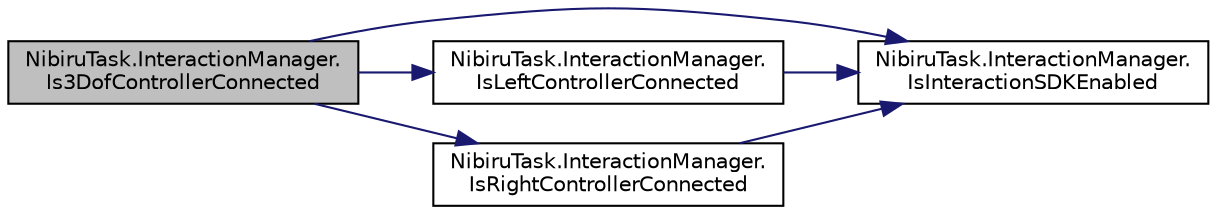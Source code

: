 digraph "NibiruTask.InteractionManager.Is3DofControllerConnected"
{
 // LATEX_PDF_SIZE
  edge [fontname="Helvetica",fontsize="10",labelfontname="Helvetica",labelfontsize="10"];
  node [fontname="Helvetica",fontsize="10",shape=record];
  rankdir="LR";
  Node1 [label="NibiruTask.InteractionManager.\lIs3DofControllerConnected",height=0.2,width=0.4,color="black", fillcolor="grey75", style="filled", fontcolor="black",tooltip="Is 3Dof controller connected"];
  Node1 -> Node2 [color="midnightblue",fontsize="10",style="solid",fontname="Helvetica"];
  Node2 [label="NibiruTask.InteractionManager.\lIsInteractionSDKEnabled",height=0.2,width=0.4,color="black", fillcolor="white", style="filled",URL="$class_nibiru_task_1_1_interaction_manager.html#a61a8fa60d8bb4e22e58eeed842861d0f",tooltip="Is interaction sdk enabled"];
  Node1 -> Node3 [color="midnightblue",fontsize="10",style="solid",fontname="Helvetica"];
  Node3 [label="NibiruTask.InteractionManager.\lIsLeftControllerConnected",height=0.2,width=0.4,color="black", fillcolor="white", style="filled",URL="$class_nibiru_task_1_1_interaction_manager.html#a26645adb4b2766333445cccb62f5ddc6",tooltip="Is left controller connected"];
  Node3 -> Node2 [color="midnightblue",fontsize="10",style="solid",fontname="Helvetica"];
  Node1 -> Node4 [color="midnightblue",fontsize="10",style="solid",fontname="Helvetica"];
  Node4 [label="NibiruTask.InteractionManager.\lIsRightControllerConnected",height=0.2,width=0.4,color="black", fillcolor="white", style="filled",URL="$class_nibiru_task_1_1_interaction_manager.html#a1ed913512b6de8c068b1db3d4fef7f87",tooltip="Is right controller connected"];
  Node4 -> Node2 [color="midnightblue",fontsize="10",style="solid",fontname="Helvetica"];
}
